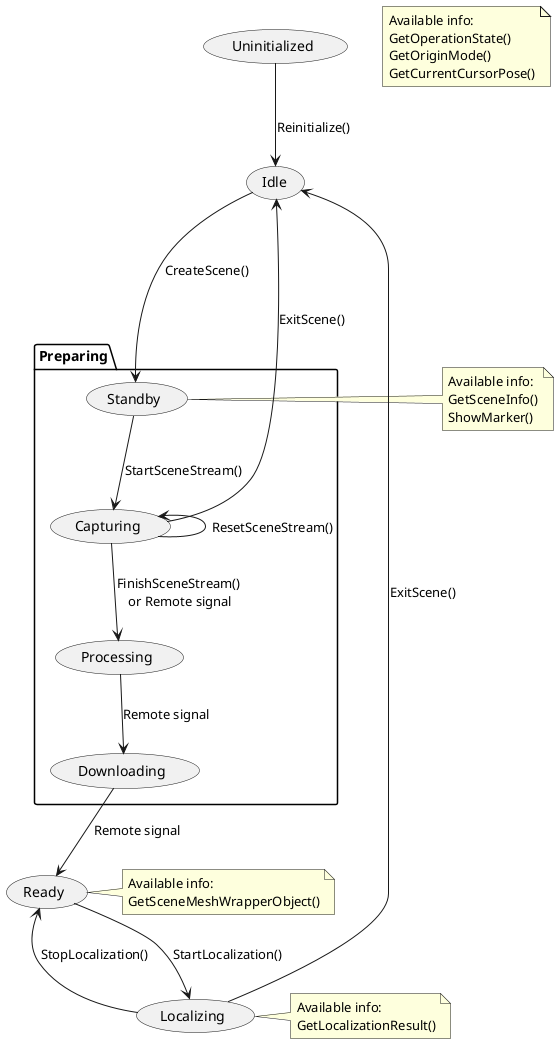 @startuml
(Uninitialized) as S_uninit
(Idle) as S_idle
package Preparing {
    (Standby) as S_standby
    (Capturing) as S_capturing
    (Processing) as S_processing
    (Downloading) as S_downloading
}
(Ready) as S_ready
(Localizing) as S_localizing

note right of S_standby
    Available info:
    GetSceneInfo()
    ShowMarker()
end note
note right of S_ready
    Available info:
    GetSceneMeshWrapperObject()
end note
note right of S_localizing
    Available info:
    GetLocalizationResult()
end note
note as N_all
    Available info:
    GetOperationState()
    GetOriginMode()
    GetCurrentCursorPose()
end note

S_uninit -down-> S_idle : Reinitialize()
S_idle -down-> S_standby : CreateScene()
S_standby -down-> S_capturing : StartSceneStream()
S_capturing -left-> S_capturing : ResetSceneStream()
S_capturing --up--> S_idle : ExitScene()
S_capturing -down-> S_processing : FinishSceneStream()\n or Remote signal
S_processing -down-> S_downloading : Remote signal
S_downloading -down-> S_ready: Remote signal
S_ready -down-> S_localizing : StartLocalization()
S_localizing -up-> S_ready : StopLocalization()
S_localizing -left-> S_idle : ExitScene()

@enduml
